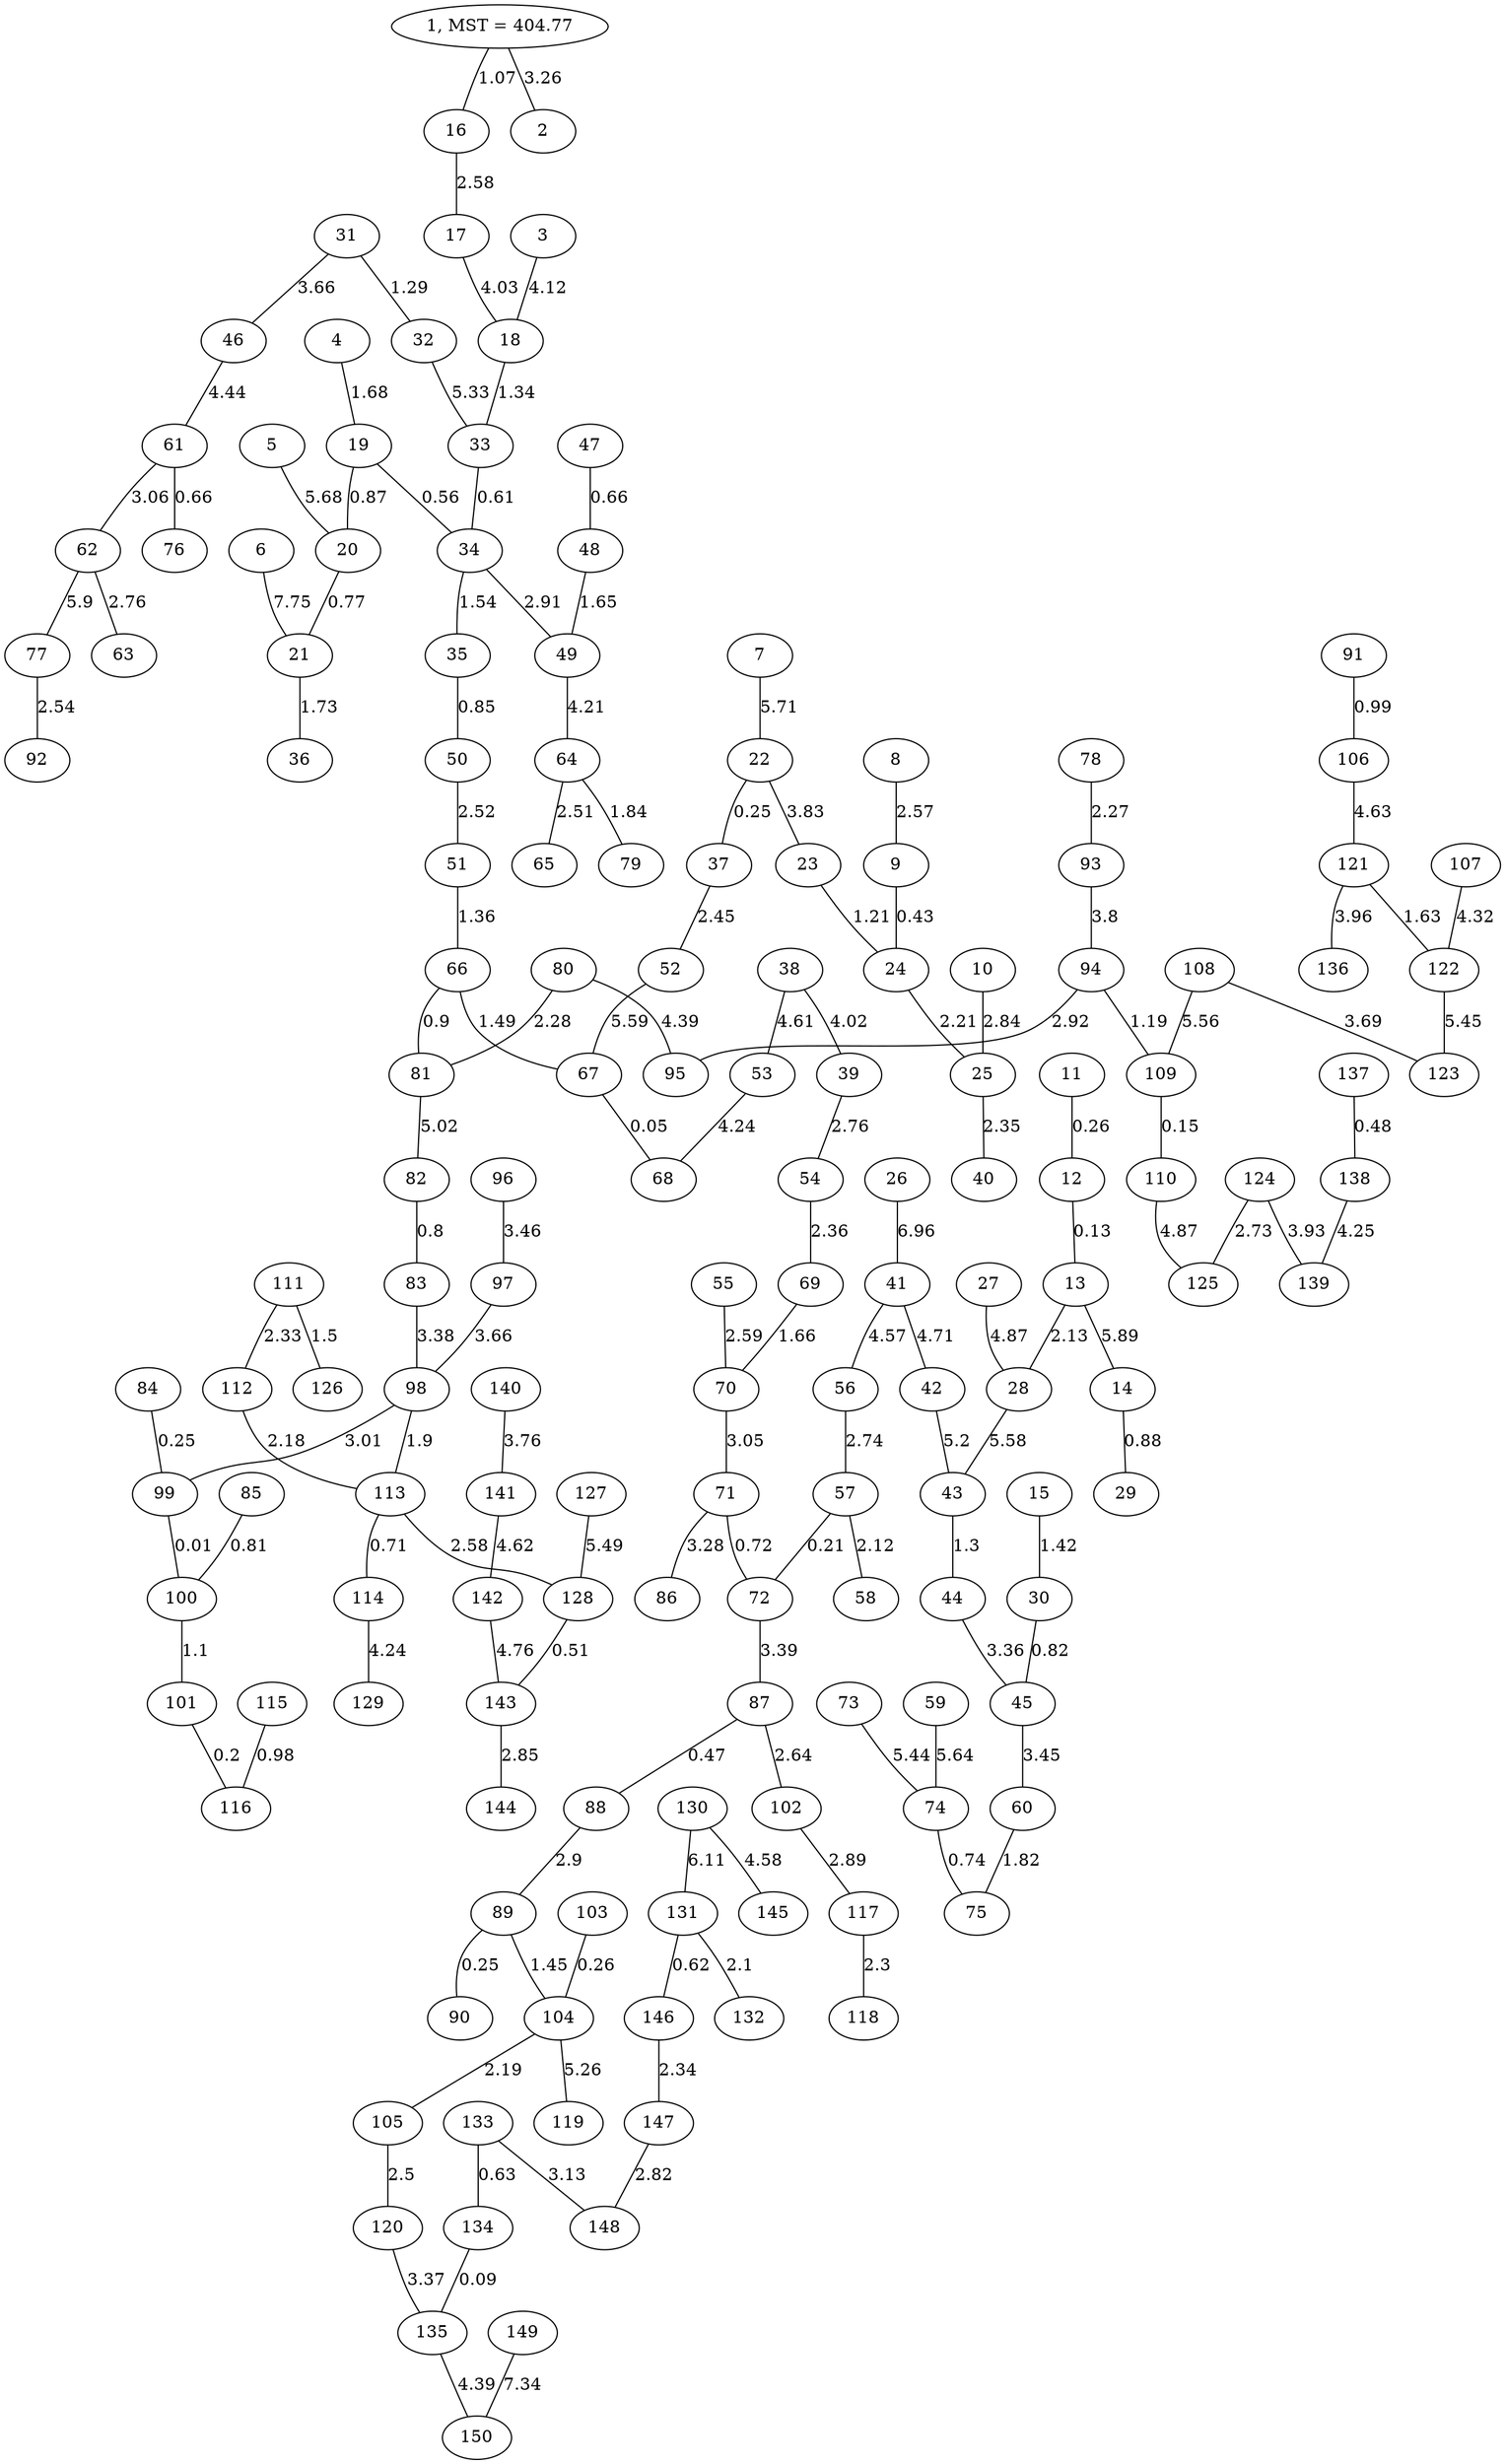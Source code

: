 graph kruskalD_malla{
99--100 [label=0.01]
67--68 [label=0.05]
134--135 [label=0.09]
12--13 [label=0.13]
109--110 [label=0.15]
101--116 [label=0.2]
57--72 [label=0.21]
89--90 [label=0.25]
84--99 [label=0.25]
22--37 [label=0.25]
103--104 [label=0.26]
11--12 [label=0.26]
9--24 [label=0.43]
87--88 [label=0.47]
137--138 [label=0.48]
128--143 [label=0.51]
19--34 [label=0.56]
33--34 [label=0.61]
131--146 [label=0.62]
133--134 [label=0.63]
61--76 [label=0.66]
47--48 [label=0.66]
113--114 [label=0.71]
71--72 [label=0.72]
74--75 [label=0.74]
20--21 [label=0.77]
82--83 [label=0.8]
85--100 [label=0.81]
30--45 [label=0.82]
35--50 [label=0.85]
19--20 [label=0.87]
14--29 [label=0.88]
66--81 [label=0.9]
115--116 [label=0.98]
91--106 [label=0.99]
1--16 [label=1.07]
100--101 [label=1.1]
94--109 [label=1.19]
23--24 [label=1.21]
31--32 [label=1.29]
43--44 [label=1.3]
18--33 [label=1.34]
51--66 [label=1.36]
15--30 [label=1.42]
89--104 [label=1.45]
66--67 [label=1.49]
111--126 [label=1.5]
34--35 [label=1.54]
121--122 [label=1.63]
48--49 [label=1.65]
69--70 [label=1.66]
4--19 [label=1.68]
21--36 [label=1.73]
60--75 [label=1.82]
64--79 [label=1.84]
98--113 [label=1.9]
131--132 [label=2.1]
57--58 [label=2.12]
13--28 [label=2.13]
112--113 [label=2.18]
104--105 [label=2.19]
24--25 [label=2.21]
78--93 [label=2.27]
80--81 [label=2.28]
117--118 [label=2.3]
111--112 [label=2.33]
146--147 [label=2.34]
25--40 [label=2.35]
54--69 [label=2.36]
37--52 [label=2.45]
105--120 [label=2.5]
64--65 [label=2.51]
50--51 [label=2.52]
77--92 [label=2.54]
8--9 [label=2.57]
113--128 [label=2.58]
16--17 [label=2.58]
55--70 [label=2.59]
87--102 [label=2.64]
124--125 [label=2.73]
56--57 [label=2.74]
62--63 [label=2.76]
39--54 [label=2.76]
147--148 [label=2.82]
10--25 [label=2.84]
143--144 [label=2.85]
102--117 [label=2.89]
88--89 [label=2.9]
34--49 [label=2.91]
94--95 [label=2.92]
98--99 [label=3.01]
70--71 [label=3.05]
61--62 [label=3.06]
133--148 [label=3.13]
1--2 [label=3.26]
71--86 [label=3.28]
44--45 [label=3.36]
120--135 [label=3.37]
83--98 [label=3.38]
72--87 [label=3.39]
45--60 [label=3.45]
96--97 [label=3.46]
97--98 [label=3.66]
31--46 [label=3.66]
108--123 [label=3.69]
140--141 [label=3.76]
93--94 [label=3.8]
22--23 [label=3.83]
124--139 [label=3.93]
121--136 [label=3.96]
38--39 [label=4.02]
17--18 [label=4.03]
3--18 [label=4.12]
49--64 [label=4.21]
114--129 [label=4.24]
53--68 [label=4.24]
138--139 [label=4.25]
107--122 [label=4.32]
135--150 [label=4.39]
80--95 [label=4.39]
46--61 [label=4.44]
41--56 [label=4.57]
130--145 [label=4.58]
38--53 [label=4.61]
141--142 [label=4.62]
106--121 [label=4.63]
41--42 [label=4.71]
142--143 [label=4.76]
110--125 [label=4.87]
27--28 [label=4.87]
81--82 [label=5.02]
42--43 [label=5.2]
104--119 [label=5.26]
32--33 [label=5.33]
73--74 [label=5.44]
122--123 [label=5.45]
127--128 [label=5.49]
108--109 [label=5.56]
28--43 [label=5.58]
52--67 [label=5.59]
59--74 [label=5.64]
5--20 [label=5.68]
7--22 [label=5.71]
13--14 [label=5.89]
62--77 [label=5.9]
130--131 [label=6.11]
26--41 [label=6.96]
149--150 [label=7.34]
6--21 [label=7.75]
1 [label="1, MST = 404.77"]
}
